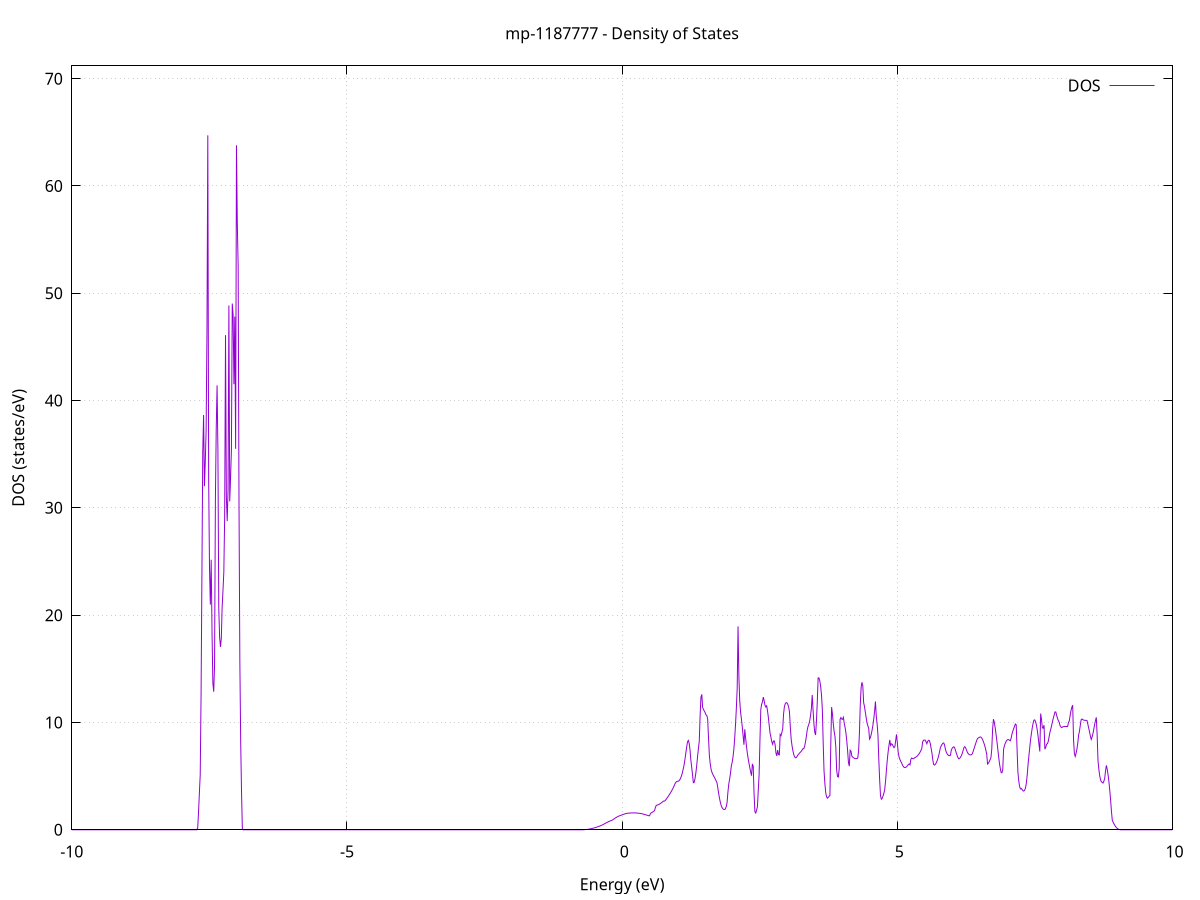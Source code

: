set title 'mp-1187777 - Density of States'
set xlabel 'Energy (eV)'
set ylabel 'DOS (states/eV)'
set grid
set xrange [-10:10]
set yrange [0:71.189]
set xzeroaxis lt -1
set terminal png size 800,600
set output 'mp-1187777_dos_gnuplot.png'
plot '-' using 1:2 with lines title 'DOS'
-20.180200 0.000000
-20.164900 0.000000
-20.149600 0.000000
-20.134200 0.000000
-20.118900 0.000000
-20.103600 0.000000
-20.088300 0.000000
-20.073000 0.000000
-20.057700 0.000000
-20.042300 0.000000
-20.027000 0.000000
-20.011700 0.000000
-19.996400 0.000000
-19.981100 0.000000
-19.965800 0.000000
-19.950400 0.000000
-19.935100 0.000000
-19.919800 0.000000
-19.904500 0.000000
-19.889200 0.000000
-19.873900 0.000000
-19.858500 0.000000
-19.843200 0.000000
-19.827900 0.000000
-19.812600 0.000000
-19.797300 0.000000
-19.782000 0.000000
-19.766600 0.000000
-19.751300 0.000000
-19.736000 0.000000
-19.720700 0.000000
-19.705400 0.000000
-19.690100 0.000000
-19.674700 0.000000
-19.659400 0.000000
-19.644100 0.000000
-19.628800 0.000000
-19.613500 0.000000
-19.598200 0.000000
-19.582800 0.000000
-19.567500 0.000000
-19.552200 0.000000
-19.536900 0.000000
-19.521600 0.000000
-19.506300 0.000000
-19.490900 0.000000
-19.475600 0.000000
-19.460300 0.000000
-19.445000 0.000000
-19.429700 0.000000
-19.414400 0.000000
-19.399000 0.000000
-19.383700 0.000000
-19.368400 0.000000
-19.353100 0.000000
-19.337800 0.000000
-19.322400 0.000000
-19.307100 0.000000
-19.291800 0.000000
-19.276500 0.000000
-19.261200 0.000000
-19.245900 0.000000
-19.230500 0.000000
-19.215200 0.000000
-19.199900 0.000000
-19.184600 0.000000
-19.169300 0.000000
-19.154000 0.000000
-19.138600 0.000000
-19.123300 0.000000
-19.108000 0.000000
-19.092700 0.000000
-19.077400 0.000000
-19.062100 0.000000
-19.046700 0.000000
-19.031400 0.000000
-19.016100 0.000000
-19.000800 0.000000
-18.985500 0.000000
-18.970200 0.000000
-18.954800 0.000000
-18.939500 0.000000
-18.924200 0.000000
-18.908900 0.000000
-18.893600 0.000000
-18.878300 0.000000
-18.862900 0.000000
-18.847600 0.000000
-18.832300 0.000000
-18.817000 0.000000
-18.801700 0.000000
-18.786400 0.137800
-18.771000 19.773100
-18.755700 44.929700
-18.740400 51.047400
-18.725100 173.972000
-18.709800 73.930600
-18.694500 210.824700
-18.679100 31.320700
-18.663800 0.000000
-18.648500 0.000000
-18.633200 0.000000
-18.617900 0.000000
-18.602600 0.000000
-18.587200 0.000000
-18.571900 0.000000
-18.556600 0.000000
-18.541300 0.000000
-18.526000 0.000000
-18.510700 0.000000
-18.495300 0.000000
-18.480000 0.000000
-18.464700 0.000000
-18.449400 0.000000
-18.434100 0.000000
-18.418800 0.000000
-18.403400 0.000000
-18.388100 0.000000
-18.372800 0.000000
-18.357500 0.000000
-18.342200 0.000000
-18.326900 0.000000
-18.311500 0.000000
-18.296200 0.000000
-18.280900 0.000000
-18.265600 0.000000
-18.250300 0.000000
-18.235000 0.000000
-18.219600 0.000000
-18.204300 0.000000
-18.189000 0.000000
-18.173700 0.000000
-18.158400 0.000000
-18.143100 0.000000
-18.127700 0.000000
-18.112400 0.000000
-18.097100 0.000000
-18.081800 0.000000
-18.066500 0.000000
-18.051200 0.000000
-18.035800 0.000000
-18.020500 0.000000
-18.005200 0.000000
-17.989900 0.000000
-17.974600 0.000000
-17.959300 0.000000
-17.943900 0.000000
-17.928600 0.000000
-17.913300 0.000000
-17.898000 0.000000
-17.882700 0.000000
-17.867400 0.000000
-17.852000 0.000000
-17.836700 0.000000
-17.821400 0.000000
-17.806100 0.000000
-17.790800 0.000000
-17.775400 0.000000
-17.760100 0.000000
-17.744800 0.000000
-17.729500 0.000000
-17.714200 0.000000
-17.698900 0.000000
-17.683500 0.000000
-17.668200 0.000000
-17.652900 0.000000
-17.637600 0.000000
-17.622300 0.000000
-17.607000 0.000000
-17.591600 0.000000
-17.576300 0.000000
-17.561000 0.000000
-17.545700 0.000000
-17.530400 0.000000
-17.515100 0.000000
-17.499700 0.000000
-17.484400 0.000000
-17.469100 0.000000
-17.453800 0.000000
-17.438500 0.000000
-17.423200 0.000000
-17.407800 0.000000
-17.392500 0.000000
-17.377200 0.000000
-17.361900 0.000000
-17.346600 0.000000
-17.331300 0.000000
-17.315900 0.000000
-17.300600 0.000000
-17.285300 0.000000
-17.270000 0.000000
-17.254700 0.000000
-17.239400 0.000000
-17.224000 0.000000
-17.208700 0.000000
-17.193400 0.000000
-17.178100 0.000000
-17.162800 0.000000
-17.147500 0.000000
-17.132100 0.000000
-17.116800 0.000000
-17.101500 0.000000
-17.086200 0.000000
-17.070900 0.000000
-17.055600 0.000000
-17.040200 0.000000
-17.024900 0.000000
-17.009600 0.000000
-16.994300 0.000000
-16.979000 0.000000
-16.963700 0.000000
-16.948300 0.000000
-16.933000 0.000000
-16.917700 0.000000
-16.902400 0.000000
-16.887100 0.000000
-16.871800 0.000000
-16.856400 0.000000
-16.841100 0.000000
-16.825800 0.000000
-16.810500 0.000000
-16.795200 0.000000
-16.779900 0.000000
-16.764500 0.000000
-16.749200 0.000000
-16.733900 0.000000
-16.718600 0.000000
-16.703300 0.000000
-16.688000 0.000000
-16.672600 0.000000
-16.657300 0.000000
-16.642000 0.000000
-16.626700 0.000000
-16.611400 0.000000
-16.596100 0.000000
-16.580700 0.000000
-16.565400 0.000000
-16.550100 0.000000
-16.534800 0.000000
-16.519500 0.000000
-16.504200 0.000000
-16.488800 0.000000
-16.473500 0.000000
-16.458200 0.000000
-16.442900 0.000000
-16.427600 0.000000
-16.412300 0.000000
-16.396900 0.000000
-16.381600 0.000000
-16.366300 0.000000
-16.351000 0.000000
-16.335700 0.000000
-16.320400 0.000000
-16.305000 0.000000
-16.289700 0.000000
-16.274400 0.000000
-16.259100 0.000000
-16.243800 0.000000
-16.228400 0.000000
-16.213100 0.000000
-16.197800 0.000000
-16.182500 0.000000
-16.167200 0.000000
-16.151900 0.000000
-16.136500 0.000000
-16.121200 0.000000
-16.105900 0.000000
-16.090600 0.000000
-16.075300 0.000000
-16.060000 0.000000
-16.044600 0.000000
-16.029300 0.000000
-16.014000 0.000000
-15.998700 0.000000
-15.983400 0.000000
-15.968100 0.000000
-15.952700 0.000000
-15.937400 0.000000
-15.922100 0.000000
-15.906800 0.000000
-15.891500 0.000000
-15.876200 0.000000
-15.860800 0.000000
-15.845500 0.000000
-15.830200 0.000000
-15.814900 0.000000
-15.799600 0.000000
-15.784300 0.000000
-15.768900 0.000000
-15.753600 0.000000
-15.738300 0.000000
-15.723000 0.000000
-15.707700 0.000000
-15.692400 0.000000
-15.677000 0.000000
-15.661700 0.000000
-15.646400 0.000000
-15.631100 0.000000
-15.615800 0.000000
-15.600500 0.000000
-15.585100 0.000000
-15.569800 0.000000
-15.554500 0.000000
-15.539200 0.000000
-15.523900 0.000000
-15.508600 0.000000
-15.493200 0.000000
-15.477900 0.000000
-15.462600 0.000000
-15.447300 0.000000
-15.432000 0.000000
-15.416700 0.000000
-15.401300 0.000000
-15.386000 0.000000
-15.370700 0.000000
-15.355400 0.000000
-15.340100 0.000000
-15.324800 0.000000
-15.309400 0.000000
-15.294100 0.000000
-15.278800 0.000000
-15.263500 0.000000
-15.248200 0.000000
-15.232900 0.000000
-15.217500 0.000000
-15.202200 0.000000
-15.186900 0.000000
-15.171600 0.000000
-15.156300 0.000000
-15.141000 0.000000
-15.125600 0.000000
-15.110300 0.000000
-15.095000 0.000000
-15.079700 0.000000
-15.064400 0.000000
-15.049100 0.000000
-15.033700 0.000000
-15.018400 0.000000
-15.003100 0.000000
-14.987800 0.000000
-14.972500 0.000000
-14.957200 0.000000
-14.941800 0.000000
-14.926500 0.000000
-14.911200 0.000000
-14.895900 0.000000
-14.880600 0.000000
-14.865300 0.000000
-14.849900 0.000000
-14.834600 0.000000
-14.819300 0.000000
-14.804000 0.000000
-14.788700 0.000000
-14.773300 0.000000
-14.758000 0.000000
-14.742700 0.000000
-14.727400 0.000000
-14.712100 0.000000
-14.696800 0.000000
-14.681400 0.000000
-14.666100 0.000000
-14.650800 0.000000
-14.635500 0.000000
-14.620200 0.000000
-14.604900 0.000000
-14.589500 0.000000
-14.574200 0.000000
-14.558900 0.000000
-14.543600 0.000000
-14.528300 0.000000
-14.513000 0.000000
-14.497600 0.000000
-14.482300 0.000000
-14.467000 0.000000
-14.451700 0.000000
-14.436400 0.000000
-14.421100 0.000000
-14.405700 0.000000
-14.390400 0.000000
-14.375100 0.000000
-14.359800 0.000000
-14.344500 0.000000
-14.329200 0.000000
-14.313800 0.000000
-14.298500 0.000000
-14.283200 0.000000
-14.267900 0.000000
-14.252600 0.000000
-14.237300 0.000000
-14.221900 0.000000
-14.206600 0.000000
-14.191300 0.000000
-14.176000 0.000000
-14.160700 0.000000
-14.145400 0.000000
-14.130000 0.000000
-14.114700 0.000000
-14.099400 0.000000
-14.084100 0.000000
-14.068800 0.000000
-14.053500 0.000000
-14.038100 0.000000
-14.022800 0.000000
-14.007500 0.000000
-13.992200 0.000000
-13.976900 0.000000
-13.961600 0.000000
-13.946200 0.000000
-13.930900 0.000000
-13.915600 0.000000
-13.900300 0.000000
-13.885000 0.000000
-13.869700 0.000000
-13.854300 0.000000
-13.839000 0.000000
-13.823700 0.000000
-13.808400 0.000000
-13.793100 0.000000
-13.777800 0.000000
-13.762400 0.000000
-13.747100 0.000000
-13.731800 0.000000
-13.716500 0.000000
-13.701200 0.000000
-13.685900 0.000000
-13.670500 0.000000
-13.655200 0.000000
-13.639900 0.000000
-13.624600 0.000000
-13.609300 0.000000
-13.594000 0.000000
-13.578600 0.000000
-13.563300 0.000000
-13.548000 0.000000
-13.532700 0.000000
-13.517400 0.000000
-13.502100 0.000000
-13.486700 0.000000
-13.471400 0.000000
-13.456100 0.000000
-13.440800 0.000000
-13.425500 0.000000
-13.410200 0.000000
-13.394800 0.000000
-13.379500 0.000000
-13.364200 0.000000
-13.348900 0.000000
-13.333600 0.000000
-13.318300 0.000000
-13.302900 0.000000
-13.287600 0.000000
-13.272300 0.000000
-13.257000 0.000000
-13.241700 0.000000
-13.226300 0.000000
-13.211000 0.000000
-13.195700 0.000000
-13.180400 0.000000
-13.165100 0.000000
-13.149800 0.000000
-13.134400 0.000000
-13.119100 0.000000
-13.103800 0.000000
-13.088500 0.000000
-13.073200 0.000000
-13.057900 0.000000
-13.042500 0.000000
-13.027200 0.000000
-13.011900 0.000000
-12.996600 0.000000
-12.981300 0.000000
-12.966000 0.000000
-12.950600 0.000000
-12.935300 0.000000
-12.920000 0.000000
-12.904700 0.000000
-12.889400 0.000000
-12.874100 0.000000
-12.858700 0.000000
-12.843400 0.000000
-12.828100 0.000000
-12.812800 0.000000
-12.797500 0.000000
-12.782200 0.000000
-12.766800 0.000000
-12.751500 0.000000
-12.736200 0.000000
-12.720900 0.000000
-12.705600 0.000000
-12.690300 0.000000
-12.674900 0.000000
-12.659600 0.000000
-12.644300 0.000000
-12.629000 0.000000
-12.613700 0.000000
-12.598400 0.000000
-12.583000 0.000000
-12.567700 0.000000
-12.552400 0.000000
-12.537100 0.000000
-12.521800 0.000000
-12.506500 0.000000
-12.491100 0.000000
-12.475800 0.000000
-12.460500 0.000000
-12.445200 0.000000
-12.429900 0.000000
-12.414600 0.000000
-12.399200 0.000000
-12.383900 0.000000
-12.368600 0.000000
-12.353300 0.000000
-12.338000 0.000000
-12.322700 0.000000
-12.307300 0.000000
-12.292000 0.000000
-12.276700 0.000000
-12.261400 0.000000
-12.246100 0.000000
-12.230800 0.000000
-12.215400 0.000000
-12.200100 0.000000
-12.184800 0.000000
-12.169500 0.000000
-12.154200 0.000000
-12.138900 0.000000
-12.123500 0.000000
-12.108200 0.000000
-12.092900 0.000000
-12.077600 0.000000
-12.062300 0.000000
-12.047000 0.000000
-12.031600 0.000000
-12.016300 0.000000
-12.001000 0.000000
-11.985700 0.000000
-11.970400 0.000000
-11.955100 0.000000
-11.939700 0.000000
-11.924400 0.000000
-11.909100 0.000000
-11.893800 0.000000
-11.878500 0.000000
-11.863200 0.000000
-11.847800 0.000000
-11.832500 0.000000
-11.817200 0.000000
-11.801900 0.000000
-11.786600 0.000000
-11.771300 0.000000
-11.755900 0.000000
-11.740600 0.000000
-11.725300 0.000000
-11.710000 0.000000
-11.694700 0.000000
-11.679300 0.000000
-11.664000 0.000000
-11.648700 0.000000
-11.633400 0.000000
-11.618100 0.000000
-11.602800 0.000000
-11.587400 0.000000
-11.572100 0.000000
-11.556800 0.000000
-11.541500 0.000000
-11.526200 0.000000
-11.510900 0.000000
-11.495500 0.000000
-11.480200 0.000000
-11.464900 0.000000
-11.449600 0.000000
-11.434300 0.000000
-11.419000 0.000000
-11.403600 0.000000
-11.388300 0.000000
-11.373000 0.000000
-11.357700 0.000000
-11.342400 0.000000
-11.327100 0.000000
-11.311700 0.000000
-11.296400 0.000000
-11.281100 0.000000
-11.265800 0.000000
-11.250500 0.000000
-11.235200 0.000000
-11.219800 0.000000
-11.204500 0.000000
-11.189200 0.000000
-11.173900 0.000000
-11.158600 0.000000
-11.143300 0.000000
-11.127900 0.000000
-11.112600 0.000000
-11.097300 0.000000
-11.082000 0.000000
-11.066700 0.000000
-11.051400 0.000000
-11.036000 0.000000
-11.020700 0.000000
-11.005400 0.000000
-10.990100 0.000000
-10.974800 0.000000
-10.959500 0.000000
-10.944100 0.000000
-10.928800 0.000000
-10.913500 0.000000
-10.898200 0.000000
-10.882900 0.000000
-10.867600 0.000000
-10.852200 0.000000
-10.836900 0.000000
-10.821600 0.000000
-10.806300 0.000000
-10.791000 0.000000
-10.775700 0.000000
-10.760300 0.000000
-10.745000 0.000000
-10.729700 0.000000
-10.714400 0.000000
-10.699100 0.000000
-10.683800 0.000000
-10.668400 0.000000
-10.653100 0.000000
-10.637800 0.000000
-10.622500 0.000000
-10.607200 0.000000
-10.591900 0.000000
-10.576500 0.000000
-10.561200 0.000000
-10.545900 0.000000
-10.530600 0.000000
-10.515300 0.000000
-10.500000 0.000000
-10.484600 0.000000
-10.469300 0.000000
-10.454000 0.000000
-10.438700 0.000000
-10.423400 0.000000
-10.408100 0.000000
-10.392700 0.000000
-10.377400 0.000000
-10.362100 0.000000
-10.346800 0.000000
-10.331500 0.000000
-10.316200 0.000000
-10.300800 0.000000
-10.285500 0.000000
-10.270200 0.000000
-10.254900 0.000000
-10.239600 0.000000
-10.224300 0.000000
-10.208900 0.000000
-10.193600 0.000000
-10.178300 0.000000
-10.163000 0.000000
-10.147700 0.000000
-10.132300 0.000000
-10.117000 0.000000
-10.101700 0.000000
-10.086400 0.000000
-10.071100 0.000000
-10.055800 0.000000
-10.040400 0.000000
-10.025100 0.000000
-10.009800 0.000000
-9.994500 0.000000
-9.979200 0.000000
-9.963900 0.000000
-9.948500 0.000000
-9.933200 0.000000
-9.917900 0.000000
-9.902600 0.000000
-9.887300 0.000000
-9.872000 0.000000
-9.856600 0.000000
-9.841300 0.000000
-9.826000 0.000000
-9.810700 0.000000
-9.795400 0.000000
-9.780100 0.000000
-9.764700 0.000000
-9.749400 0.000000
-9.734100 0.000000
-9.718800 0.000000
-9.703500 0.000000
-9.688200 0.000000
-9.672800 0.000000
-9.657500 0.000000
-9.642200 0.000000
-9.626900 0.000000
-9.611600 0.000000
-9.596300 0.000000
-9.580900 0.000000
-9.565600 0.000000
-9.550300 0.000000
-9.535000 0.000000
-9.519700 0.000000
-9.504400 0.000000
-9.489000 0.000000
-9.473700 0.000000
-9.458400 0.000000
-9.443100 0.000000
-9.427800 0.000000
-9.412500 0.000000
-9.397100 0.000000
-9.381800 0.000000
-9.366500 0.000000
-9.351200 0.000000
-9.335900 0.000000
-9.320600 0.000000
-9.305200 0.000000
-9.289900 0.000000
-9.274600 0.000000
-9.259300 0.000000
-9.244000 0.000000
-9.228700 0.000000
-9.213300 0.000000
-9.198000 0.000000
-9.182700 0.000000
-9.167400 0.000000
-9.152100 0.000000
-9.136800 0.000000
-9.121400 0.000000
-9.106100 0.000000
-9.090800 0.000000
-9.075500 0.000000
-9.060200 0.000000
-9.044900 0.000000
-9.029500 0.000000
-9.014200 0.000000
-8.998900 0.000000
-8.983600 0.000000
-8.968300 0.000000
-8.953000 0.000000
-8.937600 0.000000
-8.922300 0.000000
-8.907000 0.000000
-8.891700 0.000000
-8.876400 0.000000
-8.861100 0.000000
-8.845700 0.000000
-8.830400 0.000000
-8.815100 0.000000
-8.799800 0.000000
-8.784500 0.000000
-8.769200 0.000000
-8.753800 0.000000
-8.738500 0.000000
-8.723200 0.000000
-8.707900 0.000000
-8.692600 0.000000
-8.677300 0.000000
-8.661900 0.000000
-8.646600 0.000000
-8.631300 0.000000
-8.616000 0.000000
-8.600700 0.000000
-8.585300 0.000000
-8.570000 0.000000
-8.554700 0.000000
-8.539400 0.000000
-8.524100 0.000000
-8.508800 0.000000
-8.493400 0.000000
-8.478100 0.000000
-8.462800 0.000000
-8.447500 0.000000
-8.432200 0.000000
-8.416900 0.000000
-8.401500 0.000000
-8.386200 0.000000
-8.370900 0.000000
-8.355600 0.000000
-8.340300 0.000000
-8.325000 0.000000
-8.309600 0.000000
-8.294300 0.000000
-8.279000 0.000000
-8.263700 0.000000
-8.248400 0.000000
-8.233100 0.000000
-8.217700 0.000000
-8.202400 0.000000
-8.187100 0.000000
-8.171800 0.000000
-8.156500 0.000000
-8.141200 0.000000
-8.125800 0.000000
-8.110500 0.000000
-8.095200 0.000000
-8.079900 0.000000
-8.064600 0.000000
-8.049300 0.000000
-8.033900 0.000000
-8.018600 0.000000
-8.003300 0.000000
-7.988000 0.000000
-7.972700 0.000000
-7.957400 0.000000
-7.942000 0.000000
-7.926700 0.000000
-7.911400 0.000000
-7.896100 0.000000
-7.880800 0.000000
-7.865500 0.000000
-7.850100 0.000000
-7.834800 0.000000
-7.819500 0.000000
-7.804200 0.000000
-7.788900 0.000000
-7.773600 0.000000
-7.758200 0.000000
-7.742900 0.000000
-7.727600 0.000000
-7.712300 0.182500
-7.697000 1.654400
-7.681700 3.436100
-7.666300 5.138100
-7.651000 12.585900
-7.635700 23.768200
-7.620400 35.179500
-7.605100 38.649700
-7.589800 32.017800
-7.574400 34.352400
-7.559100 37.209500
-7.543800 46.572400
-7.528500 64.717100
-7.513200 32.771400
-7.497900 24.448500
-7.482500 20.984900
-7.467200 25.165600
-7.451900 18.412200
-7.436600 13.673900
-7.421300 12.869200
-7.406000 15.275700
-7.390600 30.786200
-7.375300 37.409000
-7.360000 41.415200
-7.344700 35.232400
-7.329400 20.635700
-7.314100 17.964700
-7.298700 17.041200
-7.283400 17.816400
-7.268100 20.753700
-7.252800 22.313700
-7.237500 24.027200
-7.222200 29.145900
-7.206800 46.094400
-7.191500 31.041100
-7.176200 28.761800
-7.160900 31.660200
-7.145600 48.861200
-7.130300 30.609900
-7.114900 32.800200
-7.099600 35.389400
-7.084300 49.039000
-7.069000 47.962900
-7.053700 41.526900
-7.038300 47.825400
-7.023000 35.501300
-7.007700 63.786800
-6.992400 56.462400
-6.977100 52.523300
-6.961800 30.501400
-6.946400 15.729100
-6.931100 8.166400
-6.915800 3.498000
-6.900500 0.037100
-6.885200 0.000000
-6.869900 0.000000
-6.854500 0.000000
-6.839200 0.000000
-6.823900 0.000000
-6.808600 0.000000
-6.793300 0.000000
-6.778000 0.000000
-6.762600 0.000000
-6.747300 0.000000
-6.732000 0.000000
-6.716700 0.000000
-6.701400 0.000000
-6.686100 0.000000
-6.670700 0.000000
-6.655400 0.000000
-6.640100 0.000000
-6.624800 0.000000
-6.609500 0.000000
-6.594200 0.000000
-6.578800 0.000000
-6.563500 0.000000
-6.548200 0.000000
-6.532900 0.000000
-6.517600 0.000000
-6.502300 0.000000
-6.486900 0.000000
-6.471600 0.000000
-6.456300 0.000000
-6.441000 0.000000
-6.425700 0.000000
-6.410400 0.000000
-6.395000 0.000000
-6.379700 0.000000
-6.364400 0.000000
-6.349100 0.000000
-6.333800 0.000000
-6.318500 0.000000
-6.303100 0.000000
-6.287800 0.000000
-6.272500 0.000000
-6.257200 0.000000
-6.241900 0.000000
-6.226600 0.000000
-6.211200 0.000000
-6.195900 0.000000
-6.180600 0.000000
-6.165300 0.000000
-6.150000 0.000000
-6.134700 0.000000
-6.119300 0.000000
-6.104000 0.000000
-6.088700 0.000000
-6.073400 0.000000
-6.058100 0.000000
-6.042800 0.000000
-6.027400 0.000000
-6.012100 0.000000
-5.996800 0.000000
-5.981500 0.000000
-5.966200 0.000000
-5.950900 0.000000
-5.935500 0.000000
-5.920200 0.000000
-5.904900 0.000000
-5.889600 0.000000
-5.874300 0.000000
-5.859000 0.000000
-5.843600 0.000000
-5.828300 0.000000
-5.813000 0.000000
-5.797700 0.000000
-5.782400 0.000000
-5.767100 0.000000
-5.751700 0.000000
-5.736400 0.000000
-5.721100 0.000000
-5.705800 0.000000
-5.690500 0.000000
-5.675200 0.000000
-5.659800 0.000000
-5.644500 0.000000
-5.629200 0.000000
-5.613900 0.000000
-5.598600 0.000000
-5.583300 0.000000
-5.567900 0.000000
-5.552600 0.000000
-5.537300 0.000000
-5.522000 0.000000
-5.506700 0.000000
-5.491300 0.000000
-5.476000 0.000000
-5.460700 0.000000
-5.445400 0.000000
-5.430100 0.000000
-5.414800 0.000000
-5.399400 0.000000
-5.384100 0.000000
-5.368800 0.000000
-5.353500 0.000000
-5.338200 0.000000
-5.322900 0.000000
-5.307500 0.000000
-5.292200 0.000000
-5.276900 0.000000
-5.261600 0.000000
-5.246300 0.000000
-5.231000 0.000000
-5.215600 0.000000
-5.200300 0.000000
-5.185000 0.000000
-5.169700 0.000000
-5.154400 0.000000
-5.139100 0.000000
-5.123700 0.000000
-5.108400 0.000000
-5.093100 0.000000
-5.077800 0.000000
-5.062500 0.000000
-5.047200 0.000000
-5.031800 0.000000
-5.016500 0.000000
-5.001200 0.000000
-4.985900 0.000000
-4.970600 0.000000
-4.955300 0.000000
-4.939900 0.000000
-4.924600 0.000000
-4.909300 0.000000
-4.894000 0.000000
-4.878700 0.000000
-4.863400 0.000000
-4.848000 0.000000
-4.832700 0.000000
-4.817400 0.000000
-4.802100 0.000000
-4.786800 0.000000
-4.771500 0.000000
-4.756100 0.000000
-4.740800 0.000000
-4.725500 0.000000
-4.710200 0.000000
-4.694900 0.000000
-4.679600 0.000000
-4.664200 0.000000
-4.648900 0.000000
-4.633600 0.000000
-4.618300 0.000000
-4.603000 0.000000
-4.587700 0.000000
-4.572300 0.000000
-4.557000 0.000000
-4.541700 0.000000
-4.526400 0.000000
-4.511100 0.000000
-4.495800 0.000000
-4.480400 0.000000
-4.465100 0.000000
-4.449800 0.000000
-4.434500 0.000000
-4.419200 0.000000
-4.403900 0.000000
-4.388500 0.000000
-4.373200 0.000000
-4.357900 0.000000
-4.342600 0.000000
-4.327300 0.000000
-4.312000 0.000000
-4.296600 0.000000
-4.281300 0.000000
-4.266000 0.000000
-4.250700 0.000000
-4.235400 0.000000
-4.220100 0.000000
-4.204700 0.000000
-4.189400 0.000000
-4.174100 0.000000
-4.158800 0.000000
-4.143500 0.000000
-4.128200 0.000000
-4.112800 0.000000
-4.097500 0.000000
-4.082200 0.000000
-4.066900 0.000000
-4.051600 0.000000
-4.036300 0.000000
-4.020900 0.000000
-4.005600 0.000000
-3.990300 0.000000
-3.975000 0.000000
-3.959700 0.000000
-3.944300 0.000000
-3.929000 0.000000
-3.913700 0.000000
-3.898400 0.000000
-3.883100 0.000000
-3.867800 0.000000
-3.852400 0.000000
-3.837100 0.000000
-3.821800 0.000000
-3.806500 0.000000
-3.791200 0.000000
-3.775900 0.000000
-3.760500 0.000000
-3.745200 0.000000
-3.729900 0.000000
-3.714600 0.000000
-3.699300 0.000000
-3.684000 0.000000
-3.668600 0.000000
-3.653300 0.000000
-3.638000 0.000000
-3.622700 0.000000
-3.607400 0.000000
-3.592100 0.000000
-3.576700 0.000000
-3.561400 0.000000
-3.546100 0.000000
-3.530800 0.000000
-3.515500 0.000000
-3.500200 0.000000
-3.484800 0.000000
-3.469500 0.000000
-3.454200 0.000000
-3.438900 0.000000
-3.423600 0.000000
-3.408300 0.000000
-3.392900 0.000000
-3.377600 0.000000
-3.362300 0.000000
-3.347000 0.000000
-3.331700 0.000000
-3.316400 0.000000
-3.301000 0.000000
-3.285700 0.000000
-3.270400 0.000000
-3.255100 0.000000
-3.239800 0.000000
-3.224500 0.000000
-3.209100 0.000000
-3.193800 0.000000
-3.178500 0.000000
-3.163200 0.000000
-3.147900 0.000000
-3.132600 0.000000
-3.117200 0.000000
-3.101900 0.000000
-3.086600 0.000000
-3.071300 0.000000
-3.056000 0.000000
-3.040700 0.000000
-3.025300 0.000000
-3.010000 0.000000
-2.994700 0.000000
-2.979400 0.000000
-2.964100 0.000000
-2.948800 0.000000
-2.933400 0.000000
-2.918100 0.000000
-2.902800 0.000000
-2.887500 0.000000
-2.872200 0.000000
-2.856900 0.000000
-2.841500 0.000000
-2.826200 0.000000
-2.810900 0.000000
-2.795600 0.000000
-2.780300 0.000000
-2.765000 0.000000
-2.749600 0.000000
-2.734300 0.000000
-2.719000 0.000000
-2.703700 0.000000
-2.688400 0.000000
-2.673100 0.000000
-2.657700 0.000000
-2.642400 0.000000
-2.627100 0.000000
-2.611800 0.000000
-2.596500 0.000000
-2.581200 0.000000
-2.565800 0.000000
-2.550500 0.000000
-2.535200 0.000000
-2.519900 0.000000
-2.504600 0.000000
-2.489300 0.000000
-2.473900 0.000000
-2.458600 0.000000
-2.443300 0.000000
-2.428000 0.000000
-2.412700 0.000000
-2.397300 0.000000
-2.382000 0.000000
-2.366700 0.000000
-2.351400 0.000000
-2.336100 0.000000
-2.320800 0.000000
-2.305400 0.000000
-2.290100 0.000000
-2.274800 0.000000
-2.259500 0.000000
-2.244200 0.000000
-2.228900 0.000000
-2.213500 0.000000
-2.198200 0.000000
-2.182900 0.000000
-2.167600 0.000000
-2.152300 0.000000
-2.137000 0.000000
-2.121600 0.000000
-2.106300 0.000000
-2.091000 0.000000
-2.075700 0.000000
-2.060400 0.000000
-2.045100 0.000000
-2.029700 0.000000
-2.014400 0.000000
-1.999100 0.000000
-1.983800 0.000000
-1.968500 0.000000
-1.953200 0.000000
-1.937800 0.000000
-1.922500 0.000000
-1.907200 0.000000
-1.891900 0.000000
-1.876600 0.000000
-1.861300 0.000000
-1.845900 0.000000
-1.830600 0.000000
-1.815300 0.000000
-1.800000 0.000000
-1.784700 0.000000
-1.769400 0.000000
-1.754000 0.000000
-1.738700 0.000000
-1.723400 0.000000
-1.708100 0.000000
-1.692800 0.000000
-1.677500 0.000000
-1.662100 0.000000
-1.646800 0.000000
-1.631500 0.000000
-1.616200 0.000000
-1.600900 0.000000
-1.585600 0.000000
-1.570200 0.000000
-1.554900 0.000000
-1.539600 0.000000
-1.524300 0.000000
-1.509000 0.000000
-1.493700 0.000000
-1.478300 0.000000
-1.463000 0.000000
-1.447700 0.000000
-1.432400 0.000000
-1.417100 0.000000
-1.401800 0.000000
-1.386400 0.000000
-1.371100 0.000000
-1.355800 0.000000
-1.340500 0.000000
-1.325200 0.000000
-1.309900 0.000000
-1.294500 0.000000
-1.279200 0.000000
-1.263900 0.000000
-1.248600 0.000000
-1.233300 0.000000
-1.218000 0.000000
-1.202600 0.000000
-1.187300 0.000000
-1.172000 0.000000
-1.156700 0.000000
-1.141400 0.000000
-1.126100 0.000000
-1.110700 0.000000
-1.095400 0.000000
-1.080100 0.000000
-1.064800 0.000000
-1.049500 0.000000
-1.034200 0.000000
-1.018800 0.000000
-1.003500 0.000000
-0.988200 0.000000
-0.972900 0.000000
-0.957600 0.000000
-0.942300 0.000000
-0.926900 0.000000
-0.911600 0.000000
-0.896300 0.000000
-0.881000 0.000000
-0.865700 0.000000
-0.850300 0.000000
-0.835000 0.000000
-0.819700 0.000000
-0.804400 0.000000
-0.789100 0.000000
-0.773800 0.000000
-0.758400 0.000000
-0.743100 0.000000
-0.727800 0.001000
-0.712500 0.003300
-0.697200 0.007200
-0.681900 0.012400
-0.666500 0.019100
-0.651200 0.027200
-0.635900 0.036700
-0.620600 0.047700
-0.605300 0.060100
-0.590000 0.073900
-0.574600 0.089200
-0.559300 0.105800
-0.544000 0.124000
-0.528700 0.143500
-0.513400 0.164500
-0.498100 0.186900
-0.482700 0.210800
-0.467400 0.236000
-0.452100 0.262800
-0.436800 0.290900
-0.421500 0.320300
-0.406200 0.350900
-0.390800 0.382800
-0.375500 0.416000
-0.360200 0.450400
-0.344900 0.486100
-0.329600 0.531000
-0.314300 0.575700
-0.298900 0.618900
-0.283600 0.660400
-0.268300 0.700400
-0.253000 0.738800
-0.237700 0.775600
-0.222400 0.810900
-0.207000 0.844500
-0.191700 0.876600
-0.176400 0.907100
-0.161100 0.966100
-0.145800 1.022000
-0.130500 1.074800
-0.115100 1.124700
-0.099800 1.171500
-0.084500 1.215200
-0.069200 1.255900
-0.053900 1.288300
-0.038600 1.319000
-0.023200 1.349000
-0.007900 1.378500
0.007400 1.407200
0.022700 1.435400
0.038000 1.462900
0.053300 1.489900
0.068700 1.513200
0.084000 1.526400
0.099300 1.538100
0.114600 1.548100
0.129900 1.556500
0.145200 1.563400
0.160600 1.568600
0.175900 1.572200
0.191200 1.574300
0.206500 1.574700
0.221800 1.573600
0.237100 1.570800
0.252500 1.566500
0.267800 1.560500
0.283100 1.553000
0.298400 1.543800
0.313700 1.533100
0.329000 1.520700
0.344400 1.506500
0.359700 1.490500
0.375000 1.472800
0.390300 1.453400
0.405600 1.432100
0.420900 1.409200
0.436300 1.384400
0.451600 1.358300
0.466900 1.334000
0.482200 1.312000
0.497500 1.301800
0.512800 1.485100
0.528200 1.582100
0.543500 1.625300
0.558800 1.671100
0.574100 1.720600
0.589400 1.794500
0.604700 2.095100
0.620100 2.270700
0.635400 2.293600
0.650700 2.323200
0.666000 2.359500
0.681300 2.402400
0.696700 2.452000
0.712000 2.508200
0.727300 2.571100
0.742600 2.640700
0.757900 2.685100
0.773200 2.673900
0.788600 2.768900
0.803900 2.870700
0.819200 2.978900
0.834500 3.092600
0.849800 3.211500
0.865100 3.335800
0.880500 3.465300
0.895800 3.600100
0.911100 3.740300
0.926400 3.885900
0.941700 4.058700
0.957000 4.255400
0.972400 4.397300
0.987700 4.484500
1.003000 4.516800
1.018300 4.521900
1.033600 4.566200
1.048900 4.673000
1.064300 4.834000
1.079600 5.050200
1.094900 5.329500
1.110200 5.672100
1.125500 6.050400
1.140800 6.553800
1.156200 7.115500
1.171500 7.675800
1.186800 8.174800
1.202100 8.323400
1.217400 8.083600
1.232700 7.460000
1.248100 6.520200
1.263400 5.840700
1.278700 5.138500
1.294000 4.385300
1.309300 4.422000
1.324600 4.792300
1.340000 5.322200
1.355300 6.011700
1.370600 6.834600
1.385900 7.575000
1.401200 8.255600
1.416500 10.610700
1.431900 12.347300
1.447200 12.621300
1.462500 11.402700
1.477800 11.216300
1.493100 11.063100
1.508400 10.915500
1.523800 10.706700
1.539100 10.643300
1.554400 10.300300
1.569700 8.514700
1.585000 6.901000
1.600300 6.150100
1.615700 5.640100
1.631000 5.365000
1.646300 5.179600
1.661600 5.020400
1.676900 4.879900
1.692200 4.729200
1.707600 4.564200
1.722900 4.384900
1.738200 3.910700
1.753500 3.389300
1.768800 2.941000
1.784100 2.565700
1.799500 2.261500
1.814800 2.075000
1.830100 1.960000
1.845400 1.897700
1.860700 1.886700
1.876000 1.941600
1.891400 2.164300
1.906700 2.547600
1.922000 3.515700
1.937300 4.251500
1.952600 4.708700
1.967900 5.253100
1.983300 5.929600
1.998600 6.279200
2.013900 6.772700
2.029200 7.474400
2.044500 8.480500
2.059800 9.765500
2.075200 11.329600
2.090500 13.172600
2.105800 18.952800
2.121100 14.295100
2.136400 12.028700
2.151700 10.973800
2.167100 10.326300
2.182400 9.607300
2.197700 8.766900
2.213000 7.925800
2.228300 9.364600
2.243700 8.539800
2.259000 7.796700
2.274300 7.146100
2.289600 6.634000
2.304900 6.187600
2.320200 5.765000
2.335600 5.381700
2.350900 5.039300
2.366200 6.139300
2.381500 5.934500
2.396800 3.371200
2.412100 1.679300
2.427500 1.560000
2.442800 1.820200
2.458100 2.165900
2.473400 3.678200
2.488700 5.131100
2.504000 8.343500
2.519400 11.211100
2.534700 11.696400
2.550000 11.925600
2.565300 12.365300
2.580600 12.023700
2.595900 11.588600
2.611300 11.445700
2.626600 11.554000
2.641900 11.058200
2.657200 10.457100
2.672500 9.705200
2.687800 9.009200
2.703200 8.633800
2.718500 8.221600
2.733800 7.970400
2.749100 8.267800
2.764400 8.284700
2.779700 7.914800
2.795100 7.135000
2.810400 6.883700
2.825700 7.425800
2.841000 7.015500
2.856300 6.982100
2.871600 8.886000
2.887000 8.772400
2.902300 9.066500
2.917600 9.421700
2.932900 10.784200
2.948200 11.477700
2.963500 11.737400
2.978900 11.847400
2.994200 11.833900
3.009500 11.701500
3.024800 11.450200
3.040100 11.005200
3.055400 9.611500
3.070800 8.465000
3.086100 7.862200
3.101400 7.405800
3.116700 7.035500
3.132000 6.818600
3.147300 6.714500
3.162700 6.721500
3.178000 6.834300
3.193300 6.969700
3.208600 7.048900
3.223900 7.157700
3.239200 7.230300
3.254600 7.311800
3.269900 7.435100
3.285200 7.555800
3.300500 7.544100
3.315800 7.787500
3.331100 8.184100
3.346500 8.668600
3.361800 9.264700
3.377100 9.624300
3.392400 9.828500
3.407700 10.141000
3.423000 10.626300
3.438400 11.309400
3.453700 12.561400
3.469000 11.146000
3.484300 9.884000
3.499600 9.091300
3.514900 8.828800
3.530300 10.104100
3.545600 11.887100
3.560900 14.155000
3.576200 14.148400
3.591500 13.878000
3.606800 13.366800
3.622200 12.566300
3.637500 11.235800
3.652800 8.140800
3.668100 5.515400
3.683400 4.322500
3.698700 3.470300
3.714100 3.080600
3.729400 2.947400
3.744700 3.022200
3.760000 3.122400
3.775300 3.194600
3.790700 7.895900
3.806000 11.433600
3.821300 10.783400
3.836600 9.865200
3.851900 9.173300
3.867200 8.692800
3.882600 7.691600
3.897900 5.551100
3.913200 4.957200
3.928500 4.916900
3.943800 5.681300
3.959100 10.280800
3.974500 10.456900
3.989800 10.311000
4.005100 10.294200
4.020400 10.478900
4.035700 9.911500
4.051000 9.541600
4.066400 8.999100
4.081700 8.270300
4.097000 7.355000
4.112300 6.254100
4.127600 5.931000
4.142900 7.414300
4.158300 7.325600
4.173600 6.863200
4.188900 6.776800
4.204200 6.710200
4.219500 6.663500
4.234800 6.636700
4.250200 6.629800
4.265500 6.642800
4.280800 6.675700
4.296100 7.333000
4.311400 8.990900
4.326700 11.647900
4.342100 13.249700
4.357400 13.745900
4.372700 13.418300
4.388000 11.851400
4.403300 11.479800
4.418600 10.969000
4.434000 10.445300
4.449300 9.952900
4.464600 9.683900
4.479900 9.451900
4.495200 8.445800
4.510500 8.594100
4.525900 8.886600
4.541200 9.280800
4.556500 9.742600
4.571800 10.326600
4.587100 11.033000
4.602400 11.957100
4.617800 10.568300
4.633100 9.867300
4.648400 8.811800
4.663700 6.500100
4.679000 4.655700
4.694300 3.171100
4.709700 2.854100
4.725000 2.937900
4.740300 3.145900
4.755600 3.402200
4.770900 3.747800
4.786200 4.534100
4.801600 5.524100
4.816900 6.473300
4.832200 7.234400
4.847500 7.828500
4.862800 8.378000
4.878100 7.861200
4.893500 8.010800
4.908800 7.961000
4.924100 7.795400
4.939400 7.651200
4.954700 7.725400
4.970000 8.324600
4.985400 8.888100
5.000700 8.085800
5.016000 7.207700
5.031300 6.784900
5.046600 6.556500
5.061900 6.374200
5.077300 6.237900
5.092600 6.041700
5.107900 5.901400
5.123200 5.821500
5.138500 5.798400
5.153800 5.819800
5.169200 5.883200
5.184500 5.969100
5.199800 6.064700
5.215100 6.140200
5.230400 6.053400
5.245700 6.562000
5.261100 6.688500
5.276400 6.645300
5.291700 6.617000
5.307000 6.674300
5.322300 6.738200
5.337700 6.770000
5.353000 6.827700
5.368300 6.903800
5.383600 6.998100
5.398900 7.110700
5.414200 7.241600
5.429600 7.396300
5.444900 7.591100
5.460200 8.190400
5.475500 8.346800
5.490800 8.357300
5.506100 8.355900
5.521500 8.195100
5.536800 8.018800
5.552100 8.238100
5.567400 8.342000
5.582700 8.320400
5.598000 8.059200
5.613400 7.609200
5.628700 7.155300
5.644000 6.529700
5.659300 6.090000
5.674600 6.030300
5.689900 6.096600
5.705300 6.217300
5.720600 6.392300
5.735900 6.621300
5.751200 6.899000
5.766500 7.250200
5.781800 7.636200
5.797200 7.823900
5.812500 7.961100
5.827800 8.058900
5.843100 8.089400
5.858400 7.902000
5.873700 7.494800
5.889100 7.255100
5.904400 7.081200
5.919700 6.975200
5.935000 6.904700
5.950300 6.912700
5.965600 6.941800
5.981000 7.436300
5.996300 7.589200
6.011600 7.694000
6.026900 7.731500
6.042200 7.628700
6.057500 7.390100
6.072900 7.131900
6.088200 6.903500
6.103500 6.705200
6.118800 6.604500
6.134100 6.664000
6.149400 6.772600
6.164800 6.926100
6.180100 7.124800
6.195400 7.396400
6.210700 7.665300
6.226000 7.745800
6.241300 7.639400
6.256700 7.424300
6.272000 7.229300
6.287300 7.102800
6.302600 7.023400
6.317900 6.980400
6.333200 6.973600
6.348600 7.002000
6.363900 7.097800
6.379200 7.327700
6.394500 7.567900
6.409800 7.815100
6.425100 8.056300
6.440500 8.291500
6.455800 8.495300
6.471100 8.557100
6.486400 8.603700
6.501700 8.645800
6.517000 8.641100
6.532400 8.553100
6.547700 8.414600
6.563000 8.229100
6.578300 8.002700
6.593600 7.735800
6.608900 7.408300
6.624300 7.063400
6.639600 6.123000
6.654900 6.203900
6.670200 6.355500
6.685500 6.530700
6.700800 6.729400
6.716200 7.512600
6.731500 9.384900
6.746800 10.308000
6.762100 10.013100
6.777400 9.541500
6.792700 8.943300
6.808100 8.302600
6.823400 7.624900
6.838700 6.922900
6.854000 6.235000
6.869300 5.770800
6.884700 5.355700
6.900000 5.306700
6.915300 5.589300
6.930600 7.492200
6.945900 7.832800
6.961200 8.057300
6.976600 8.235300
6.991900 8.352300
7.007200 8.408000
7.022500 8.402700
7.037800 8.336200
7.053100 8.291500
7.068500 8.541100
7.083800 8.934700
7.099100 9.196100
7.114400 9.424900
7.129700 9.644700
7.145000 9.855300
7.160400 9.779500
7.175700 7.531400
7.191000 5.379500
7.206300 4.573000
7.221600 4.035100
7.236900 3.809200
7.252300 3.856700
7.267600 3.746800
7.282900 3.632200
7.298200 3.604600
7.313500 3.686900
7.328800 3.893400
7.344200 4.327100
7.359500 5.080900
7.374800 6.049800
7.390100 6.865400
7.405400 7.612300
7.420700 8.389700
7.436100 8.953000
7.451400 9.497800
7.466700 9.919400
7.482000 10.213300
7.497300 10.240300
7.512600 10.054900
7.528000 9.733600
7.543300 9.276300
7.558600 8.683000
7.573900 7.958200
7.589200 7.294500
7.604500 10.828700
7.619900 10.281900
7.635200 9.487700
7.650500 9.474500
7.665800 9.754300
7.681100 7.505600
7.696400 7.677600
7.711800 7.979500
7.727100 8.013100
7.742400 8.234500
7.757700 8.661000
7.773000 9.089900
7.788300 9.375900
7.803700 9.716900
7.819000 10.084600
7.834300 10.399100
7.849600 10.687900
7.864900 10.983200
7.880200 10.975200
7.895600 10.647000
7.910900 10.370500
7.926200 10.169100
7.941500 10.019100
7.956800 9.702800
7.972100 9.588200
7.987500 9.518400
8.002800 9.573700
8.018100 9.610900
8.033400 9.625200
8.048700 9.635200
8.064000 9.624500
8.079400 9.622000
8.094700 9.627500
8.110000 9.996600
8.125300 10.155100
8.140600 10.668100
8.155900 11.107600
8.171300 11.426600
8.186600 11.607600
8.201900 8.411200
8.217200 7.103900
8.232500 6.835800
8.247800 7.116800
8.263200 7.514800
8.278500 8.065500
8.293800 8.810300
8.309100 9.181700
8.324400 9.722900
8.339700 10.254400
8.355100 10.325200
8.370400 10.259900
8.385700 10.225700
8.401000 10.203100
8.416300 10.193900
8.431700 10.199600
8.447000 10.176100
8.462300 9.828900
8.477600 9.473300
8.492900 9.109600
8.508200 8.740200
8.523600 8.419600
8.538900 8.649100
8.554200 8.951300
8.569500 9.355300
8.584800 9.808000
8.600100 10.181200
8.615500 10.474900
8.630800 8.818900
8.646100 6.458700
8.661400 5.653400
8.676700 5.055600
8.692000 4.665200
8.707400 4.479100
8.722700 4.411000
8.738000 4.353900
8.753300 4.533200
8.768600 4.798700
8.783900 5.529800
8.799300 6.002000
8.814600 5.622000
8.829900 5.106200
8.845200 4.454600
8.860500 3.667300
8.875800 2.744100
8.891200 1.685200
8.906500 0.876100
8.921800 0.701900
8.937100 0.546500
8.952400 0.409800
8.967700 0.292000
8.983100 0.194000
8.998400 0.125200
9.013700 0.071500
9.029000 0.032700
9.044300 0.008900
9.059600 0.000100
9.075000 0.000000
9.090300 0.000000
9.105600 0.000000
9.120900 0.000000
9.136200 0.000000
9.151500 0.000000
9.166900 0.000000
9.182200 0.000000
9.197500 0.000000
9.212800 0.000000
9.228100 0.000000
9.243400 0.000000
9.258800 0.000000
9.274100 0.000000
9.289400 0.000000
9.304700 0.000000
9.320000 0.000000
9.335300 0.000000
9.350700 0.000000
9.366000 0.000000
9.381300 0.000000
9.396600 0.000000
9.411900 0.000000
9.427200 0.000000
9.442600 0.000000
9.457900 0.000000
9.473200 0.000000
9.488500 0.000000
9.503800 0.000000
9.519100 0.000000
9.534500 0.000000
9.549800 0.000000
9.565100 0.000000
9.580400 0.000000
9.595700 0.000000
9.611000 0.000000
9.626400 0.000000
9.641700 0.000000
9.657000 0.000000
9.672300 0.000000
9.687600 0.000000
9.702900 0.000000
9.718300 0.000000
9.733600 0.000000
9.748900 0.000000
9.764200 0.000000
9.779500 0.000000
9.794800 0.000000
9.810200 0.000000
9.825500 0.000000
9.840800 0.000000
9.856100 0.000000
9.871400 0.000000
9.886700 0.000000
9.902100 0.000000
9.917400 0.000000
9.932700 0.000000
9.948000 0.000000
9.963300 0.000000
9.978700 0.000000
9.994000 0.000000
10.009300 0.000000
10.024600 0.000000
10.039900 0.000000
10.055200 0.000000
10.070600 0.000000
10.085900 0.000000
10.101200 0.000000
10.116500 0.000000
10.131800 0.000000
10.147100 0.000000
10.162500 0.000000
10.177800 0.000000
10.193100 0.000000
10.208400 0.000000
10.223700 0.000000
10.239000 0.000000
10.254400 0.000000
10.269700 0.000000
10.285000 0.000000
10.300300 0.000000
10.315600 0.000000
10.330900 0.000000
10.346300 0.000000
10.361600 0.000000
10.376900 0.000000
10.392200 0.000000
10.407500 0.000000
10.422800 0.000000
10.438200 0.000000
10.453500 0.000000
e
